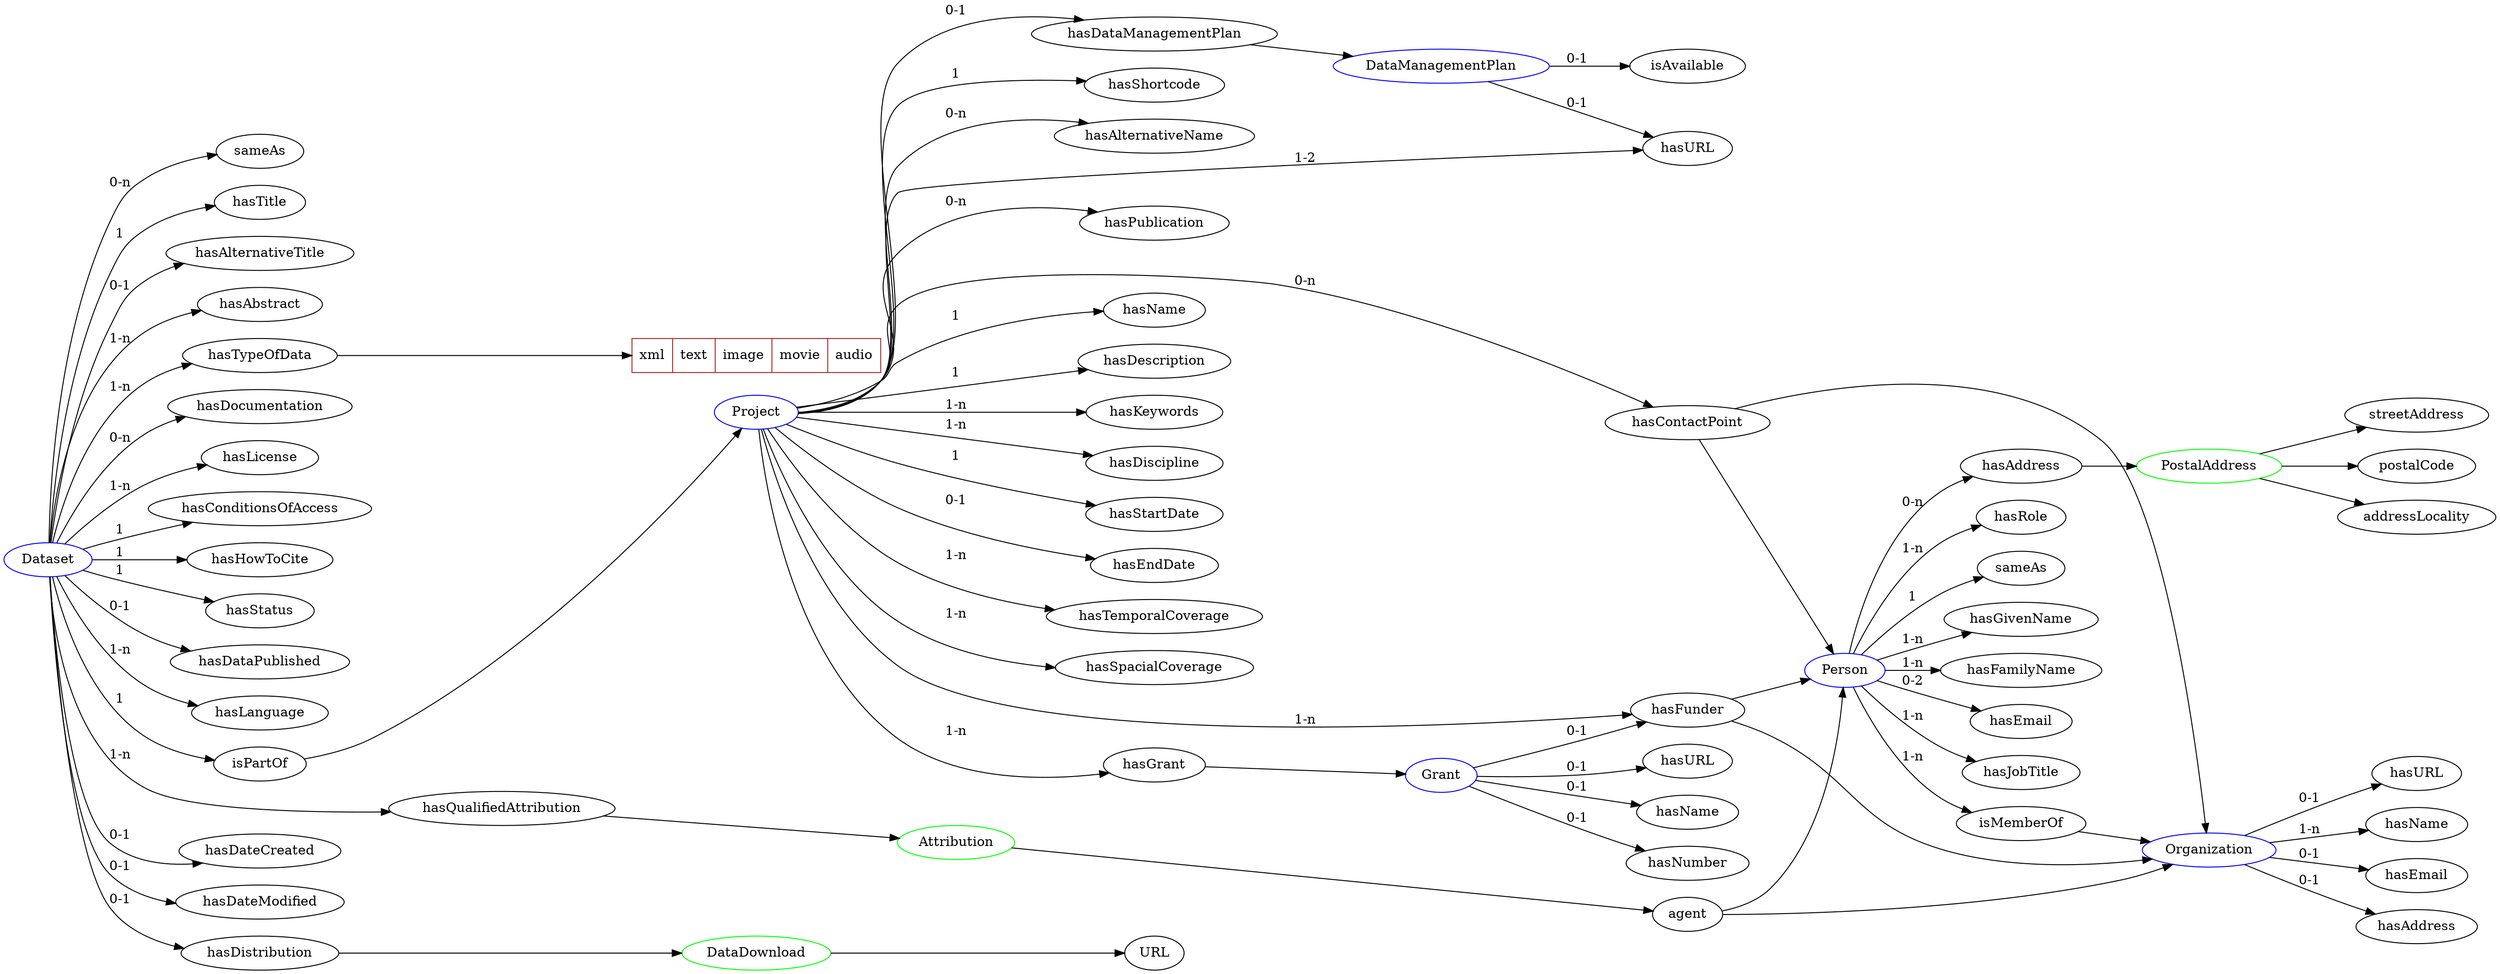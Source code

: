 digraph metadata {
    rankdir="LR";

    // dsp-repo Datatypes
    Dataset [color=blue];
    Project [color=blue];
    Person [color=blue];
    Organization [color=blue];
    Grant [color=blue];
    DataManagementPlan [color=blue];

    // other Datatypes
    Attribution [color=green];
    DataDownload [color=green];
    PostalAddress [color=green];

    Attribution -> agent;
    agent -> Person;
    agent -> Organization;

    DataDownload -> URL;

    PostalAddress -> streetAddress
    PostalAddress -> postalCode
    PostalAddress -> addressLocality

    // Enum
    Types [color=brown, shape=record, label="{xml | text | image | movie | audio}"];


    // Dataset
    // -------
    Dataset -> sameAs [label="0-n"];
    Dataset -> hasTitle [label="1"];
    Dataset -> hasAlternativeTitle [label="0-1"];
    Dataset -> hasAbstract [label="1-n"];
    Dataset -> hasTypeOfData [label="1-n"];
    hasTypeOfData -> Types
    Dataset -> hasDocumentation [label="0-n"];
    Dataset -> hasLicense [label="1-n"];
    Dataset -> hasConditionsOfAccess [label="1"];
    Dataset -> hasHowToCite [label="1"];
    Dataset -> hasStatus [label="1"];
    Dataset -> hasDataPublished [label="0-1"];
    Dataset -> hasLanguage [label="1-n"];
    Dataset -> isPartOf [label="1"];
    isPartOf -> Project
    Dataset -> hasQualifiedAttribution [label="1-n"];
    hasQualifiedAttribution -> Attribution
    Dataset -> hasDateCreated [label="0-1"];
    Dataset -> hasDateModified [label="0-1"];
    Dataset -> hasDistribution [label="0-1"];
    hasDistribution -> DataDownload


    // Project
    // -------
    Project -> hasName [label="1"];
    Project -> hasDescription [label="1"];
    Project -> hasKeywords [label="1-n"];
    Project -> hasDiscipline [label="1-n"];
    Project -> hasStartDate [label="1"];
    Project -> hasEndDate [label="0-1"];
    Project -> hasTemporalCoverage [label="1-n"];
    Project -> hasSpacialCoverage [label="1-n"];
    Project -> hasFunder [label="1-n"];
    hasFunder -> Person;
    hasFunder -> Organization;
    Project -> hasGrant [label="1-n"];
    hasGrant -> Grant;
    Project -> hasURL [label="1-2"];
    Project -> hasShortcode [label="1"];
    Project -> hasAlternativeName [label="0-n"];
    Project -> hasDataManagementPlan [label="0-1"];
    hasDataManagementPlan -> DataManagementPlan;
    Project -> hasPublication [label="0-n"];
    Project -> hasContactPoint [label="0-n"];
    hasContactPoint -> Person;
    hasContactPoint -> Organization;


    // Person
    // ------
    sameAs2 [label="sameAs"];
    Person -> sameAs2 [label="1"];
    Person -> hasGivenName [label="1-n"];
    Person -> hasFamilyName [label="1-n"];
    Person -> hasEmail [label="0-2"];
    Person -> hasAddress [label="0-n"];
    hasAddress -> PostalAddress
    Person -> isMemberOf [label="1-n"];
    isMemberOf -> Organization
    Person -> hasJobTitle [label="1-n"];
    Person -> hasRole [label="1-n"];


    // Organization
    // ------------
    hasName2 [label="hasName"];
    Organization -> hasName2 [label="1-n"];
    hasEmail2 [label="hasEmail"];
    Organization -> hasEmail2 [label="0-1"];
    hasAddress2 [label="hasAddress"];
    Organization -> hasAddress2 [label="0-1"];
    hasURL2 [label="hasURL"];
    Organization -> hasURL2 [label="0-1"];


    // Grant
    // -----
    hasName3 [label="hasName"];
    Grant -> hasName3 [label="0-1"];
    hasURL3 [label="hasURL"];
    Grant -> hasURL3 [label="0-1"];
    Grant -> hasNumber [label="0-1"]
    Grant -> hasFunder [label="0-1"]


    // Data Management Plan
    // --------------------
    DataManagementPlan -> hasURL [label="0-1"]
    DataManagementPlan -> isAvailable [label="0-1"]
}
